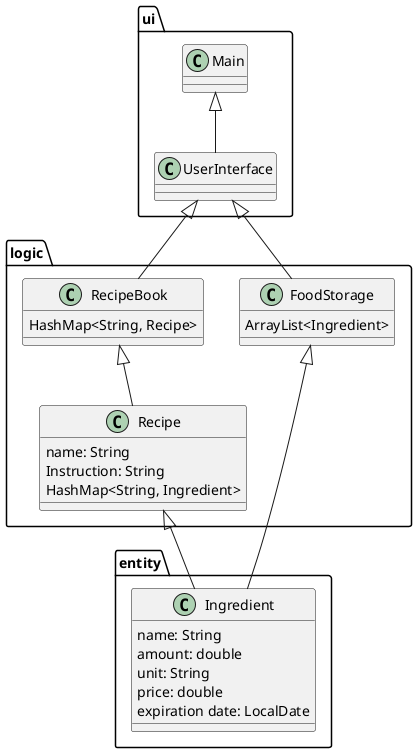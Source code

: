 @startuml
'https://plantuml.com/class-diagram

logic.FoodStorage <|-- entity.Ingredient
logic.RecipeBook <|-- logic.Recipe
logic.Recipe <|-- entity.Ingredient
ui.UserInterface <|-- logic.FoodStorage
ui.UserInterface <|-- logic.RecipeBook
ui.Main <|-- ui.UserInterface

class ui.UserInterface {
}

class ui.Main {
}


class logic.FoodStorage {
ArrayList<Ingredient>
}

class logic.RecipeBook {
HashMap<String, Recipe>
}

class logic.Recipe {
name: String
Instruction: String
HashMap<String, Ingredient>
}

class entity.Ingredient {
name: String
amount: double
unit: String
price: double
expiration date: LocalDate
}




@enduml